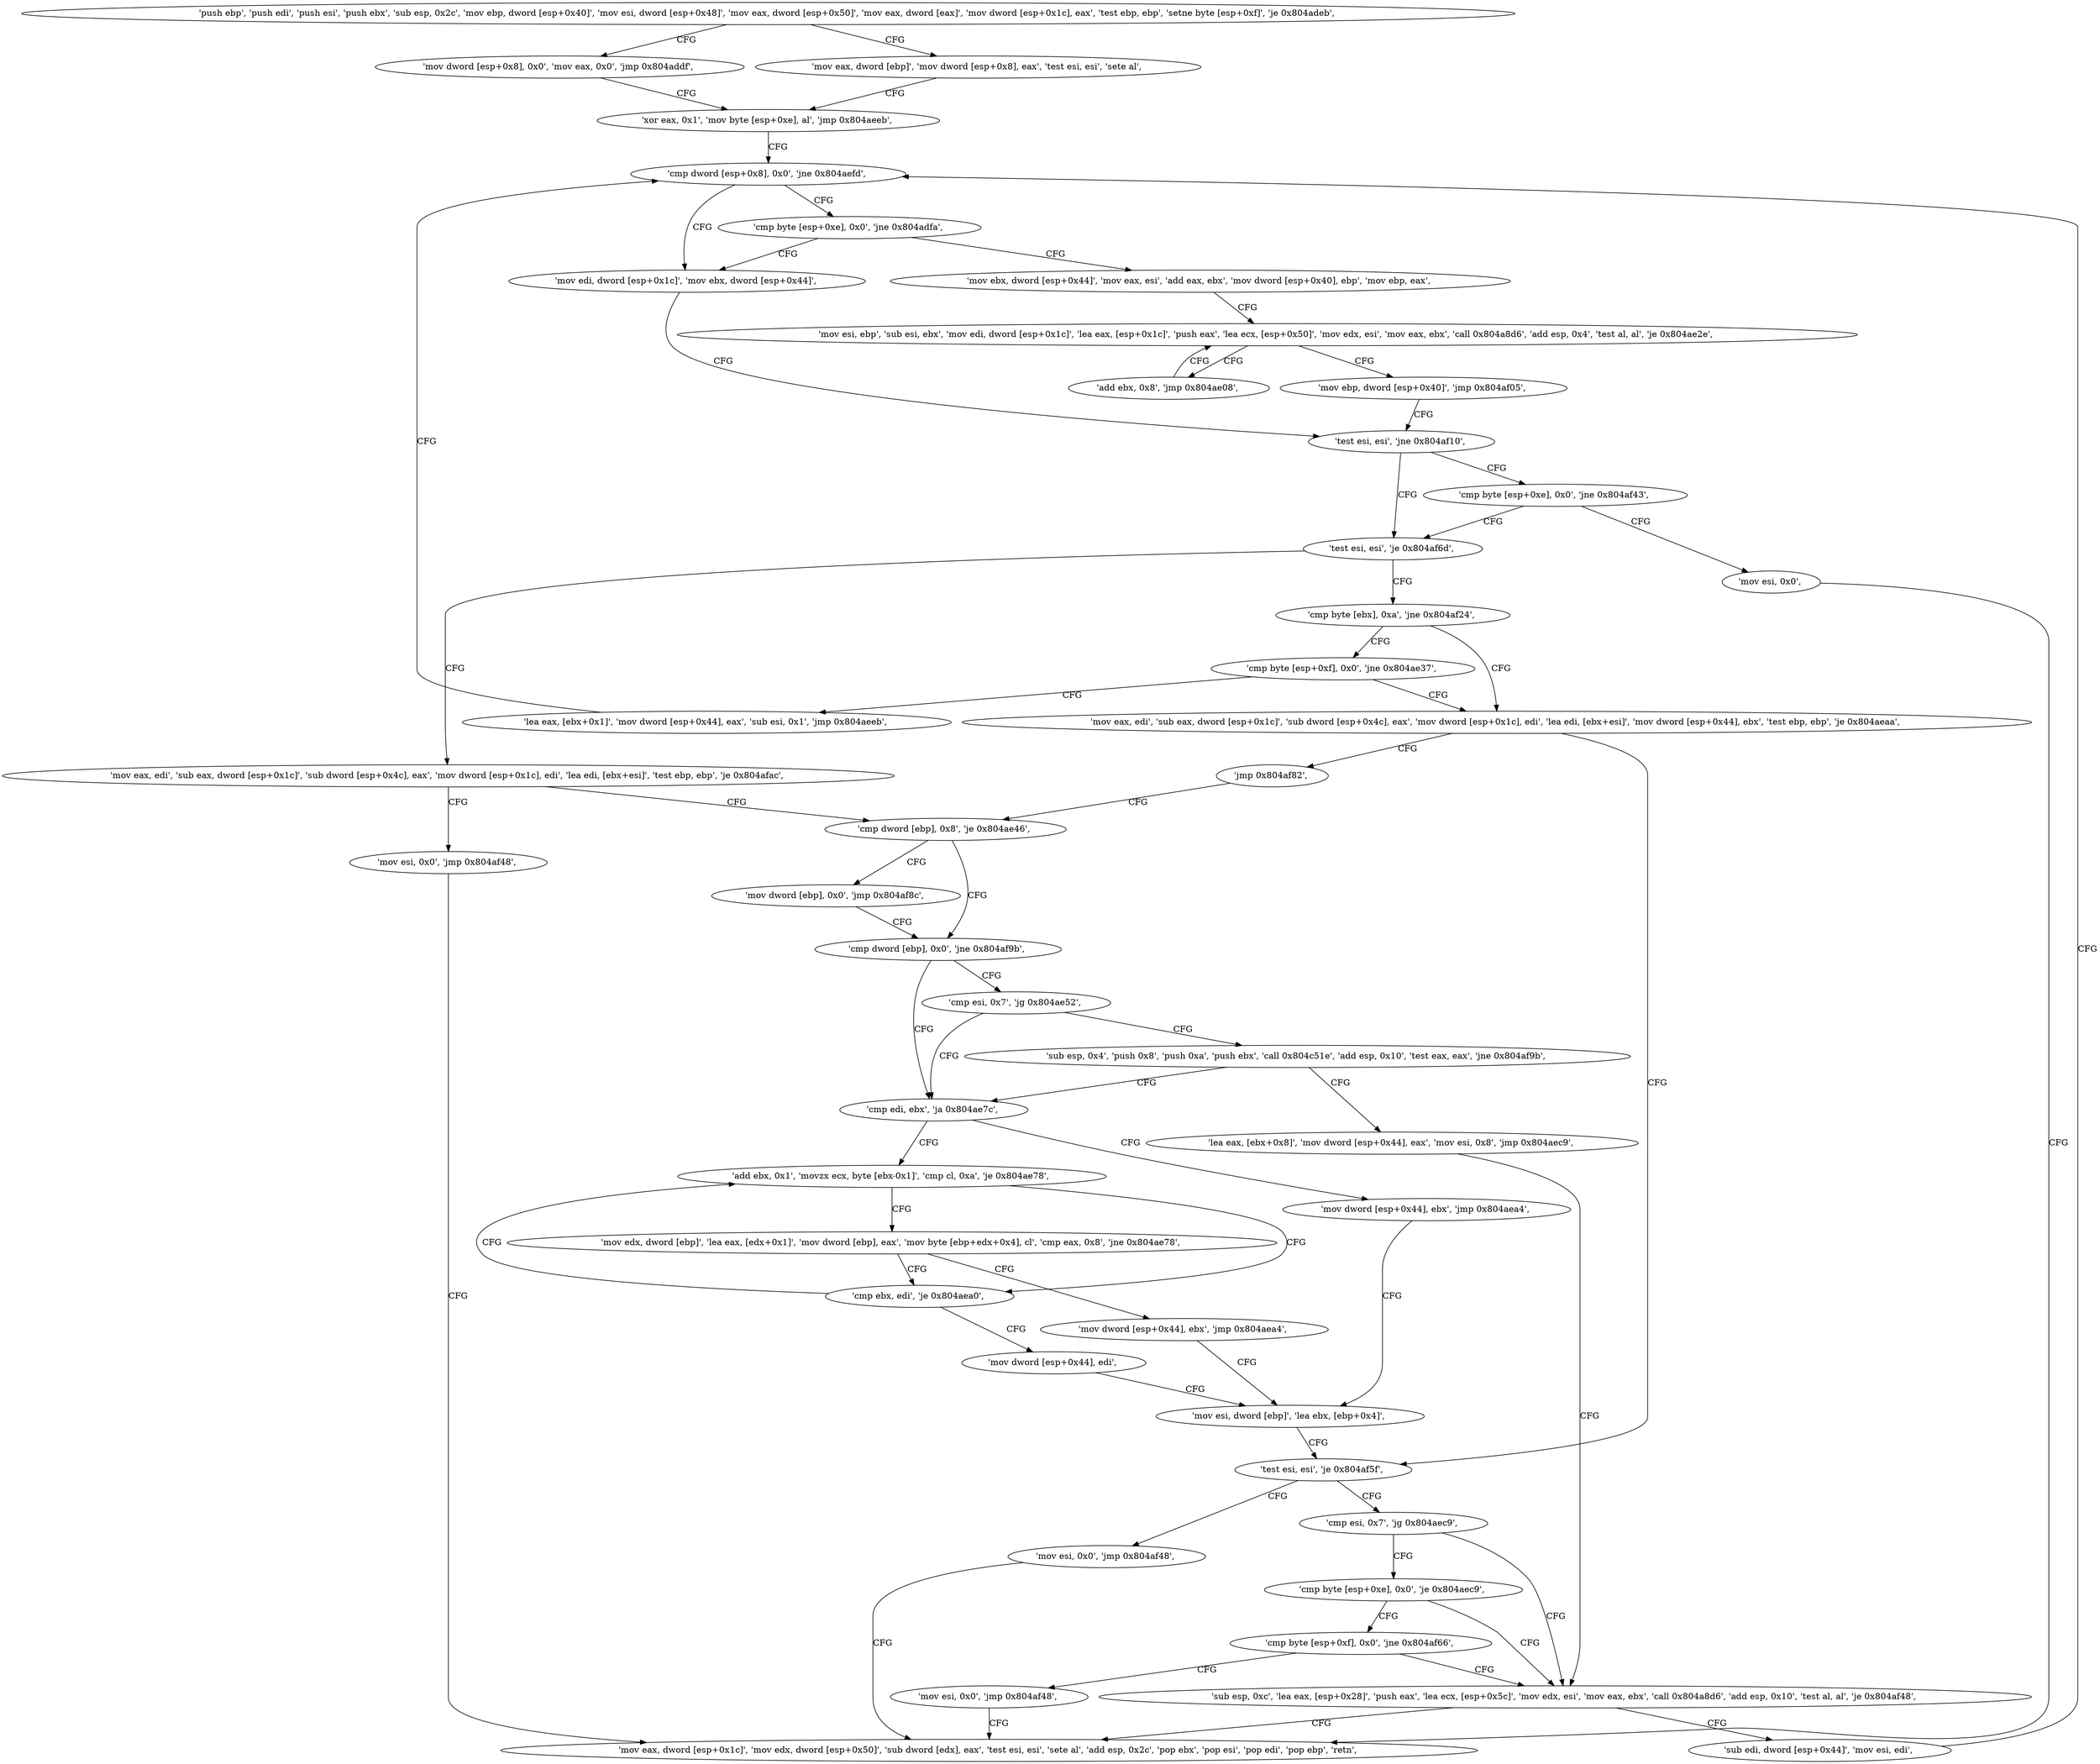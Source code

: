 digraph "func" {
"134524337" [label = "'push ebp', 'push edi', 'push esi', 'push ebx', 'sub esp, 0x2c', 'mov ebp, dword [esp+0x40]', 'mov esi, dword [esp+0x48]', 'mov eax, dword [esp+0x50]', 'mov eax, dword [eax]', 'mov dword [esp+0x1c], eax', 'test ebp, ebp', 'setne byte [esp+0xf]', 'je 0x804adeb', " ]
"134524395" [label = "'mov dword [esp+0x8], 0x0', 'mov eax, 0x0', 'jmp 0x804addf', " ]
"134524371" [label = "'mov eax, dword [ebp]', 'mov dword [esp+0x8], eax', 'test esi, esi', 'sete al', " ]
"134524383" [label = "'xor eax, 0x1', 'mov byte [esp+0xe], al', 'jmp 0x804aeeb', " ]
"134524651" [label = "'cmp dword [esp+0x8], 0x0', 'jne 0x804aefd', " ]
"134524669" [label = "'mov edi, dword [esp+0x1c]', 'mov ebx, dword [esp+0x44]', " ]
"134524658" [label = "'cmp byte [esp+0xe], 0x0', 'jne 0x804adfa', " ]
"134524677" [label = "'test esi, esi', 'jne 0x804af10', " ]
"134524410" [label = "'mov ebx, dword [esp+0x44]', 'mov eax, esi', 'add eax, ebx', 'mov dword [esp+0x40], ebp', 'mov ebp, eax', " ]
"134524688" [label = "'test esi, esi', 'je 0x804af6d', " ]
"134524781" [label = "'mov eax, edi', 'sub eax, dword [esp+0x1c]', 'sub dword [esp+0x4c], eax', 'mov dword [esp+0x1c], edi', 'lea edi, [ebx+esi]', 'test ebp, ebp', 'je 0x804afac', " ]
"134524692" [label = "'cmp byte [ebx], 0xa', 'jne 0x804af24', " ]
"134524681" [label = "'cmp byte [esp+0xe], 0x0', 'jne 0x804af43', " ]
"134524739" [label = "'mov esi, 0x0', " ]
"134524424" [label = "'mov esi, ebp', 'sub esi, ebx', 'mov edi, dword [esp+0x1c]', 'lea eax, [esp+0x1c]', 'push eax', 'lea ecx, [esp+0x50]', 'mov edx, esi', 'mov eax, ebx', 'call 0x804a8d6', 'add esp, 0x4', 'test al, al', 'je 0x804ae2e', " ]
"134524844" [label = "'mov esi, 0x0', 'jmp 0x804af48', " ]
"134524802" [label = "'cmp dword [ebp], 0x8', 'je 0x804ae46', " ]
"134524708" [label = "'mov eax, edi', 'sub eax, dword [esp+0x1c]', 'sub dword [esp+0x4c], eax', 'mov dword [esp+0x1c], edi', 'lea edi, [ebx+esi]', 'mov dword [esp+0x44], ebx', 'test ebp, ebp', 'je 0x804aeaa', " ]
"134524697" [label = "'cmp byte [esp+0xf], 0x0', 'jne 0x804ae37', " ]
"134524744" [label = "'mov eax, dword [esp+0x1c]', 'mov edx, dword [esp+0x50]', 'sub dword [edx], eax', 'test esi, esi', 'sete al', 'add esp, 0x2c', 'pop ebx', 'pop esi', 'pop edi', 'pop ebp', 'retn', " ]
"134524462" [label = "'mov ebp, dword [esp+0x40]', 'jmp 0x804af05', " ]
"134524457" [label = "'add ebx, 0x8', 'jmp 0x804ae08', " ]
"134524486" [label = "'mov dword [ebp], 0x0', 'jmp 0x804af8c', " ]
"134524812" [label = "'cmp dword [ebp], 0x0', 'jne 0x804af9b', " ]
"134524586" [label = "'test esi, esi', 'je 0x804af5f', " ]
"134524737" [label = "'jmp 0x804af82', " ]
"134524471" [label = "'lea eax, [ebx+0x1]', 'mov dword [esp+0x44], eax', 'sub esi, 0x1', 'jmp 0x804aeeb', " ]
"134524827" [label = "'cmp edi, ebx', 'ja 0x804ae7c', " ]
"134524818" [label = "'cmp esi, 0x7', 'jg 0x804ae52', " ]
"134524767" [label = "'mov esi, 0x0', 'jmp 0x804af48', " ]
"134524594" [label = "'cmp esi, 0x7', 'jg 0x804aec9', " ]
"134524540" [label = "'add ebx, 0x1', 'movzx ecx, byte [ebx-0x1]', 'cmp cl, 0xa', 'je 0x804ae78', " ]
"134524835" [label = "'mov dword [esp+0x44], ebx', 'jmp 0x804aea4', " ]
"134524498" [label = "'sub esp, 0x4', 'push 0x8', 'push 0xa', 'push ebx', 'call 0x804c51e', 'add esp, 0x10', 'test eax, eax', 'jne 0x804af9b', " ]
"134524617" [label = "'sub esp, 0xc', 'lea eax, [esp+0x28]', 'push eax', 'lea ecx, [esp+0x5c]', 'mov edx, esi', 'mov eax, ebx', 'call 0x804a8d6', 'add esp, 0x10', 'test al, al', 'je 0x804af48', " ]
"134524599" [label = "'cmp byte [esp+0xe], 0x0', 'je 0x804aec9', " ]
"134524536" [label = "'cmp ebx, edi', 'je 0x804aea0', " ]
"134524552" [label = "'mov edx, dword [ebp]', 'lea eax, [edx+0x1]', 'mov dword [ebp], eax', 'mov byte [ebp+edx+0x4], cl', 'cmp eax, 0x8', 'jne 0x804ae78', " ]
"134524580" [label = "'mov esi, dword [ebp]', 'lea ebx, [ebp+0x4]', " ]
"134524522" [label = "'lea eax, [ebx+0x8]', 'mov dword [esp+0x44], eax', 'mov esi, 0x8', 'jmp 0x804aec9', " ]
"134524645" [label = "'sub edi, dword [esp+0x44]', 'mov esi, edi', " ]
"134524606" [label = "'cmp byte [esp+0xf], 0x0', 'jne 0x804af66', " ]
"134524576" [label = "'mov dword [esp+0x44], edi', " ]
"134524570" [label = "'mov dword [esp+0x44], ebx', 'jmp 0x804aea4', " ]
"134524774" [label = "'mov esi, 0x0', 'jmp 0x804af48', " ]
"134524337" -> "134524395" [ label = "CFG" ]
"134524337" -> "134524371" [ label = "CFG" ]
"134524395" -> "134524383" [ label = "CFG" ]
"134524371" -> "134524383" [ label = "CFG" ]
"134524383" -> "134524651" [ label = "CFG" ]
"134524651" -> "134524669" [ label = "CFG" ]
"134524651" -> "134524658" [ label = "CFG" ]
"134524669" -> "134524677" [ label = "CFG" ]
"134524658" -> "134524410" [ label = "CFG" ]
"134524658" -> "134524669" [ label = "CFG" ]
"134524677" -> "134524688" [ label = "CFG" ]
"134524677" -> "134524681" [ label = "CFG" ]
"134524410" -> "134524424" [ label = "CFG" ]
"134524688" -> "134524781" [ label = "CFG" ]
"134524688" -> "134524692" [ label = "CFG" ]
"134524781" -> "134524844" [ label = "CFG" ]
"134524781" -> "134524802" [ label = "CFG" ]
"134524692" -> "134524708" [ label = "CFG" ]
"134524692" -> "134524697" [ label = "CFG" ]
"134524681" -> "134524739" [ label = "CFG" ]
"134524681" -> "134524688" [ label = "CFG" ]
"134524739" -> "134524744" [ label = "CFG" ]
"134524424" -> "134524462" [ label = "CFG" ]
"134524424" -> "134524457" [ label = "CFG" ]
"134524844" -> "134524744" [ label = "CFG" ]
"134524802" -> "134524486" [ label = "CFG" ]
"134524802" -> "134524812" [ label = "CFG" ]
"134524708" -> "134524586" [ label = "CFG" ]
"134524708" -> "134524737" [ label = "CFG" ]
"134524697" -> "134524471" [ label = "CFG" ]
"134524697" -> "134524708" [ label = "CFG" ]
"134524462" -> "134524677" [ label = "CFG" ]
"134524457" -> "134524424" [ label = "CFG" ]
"134524486" -> "134524812" [ label = "CFG" ]
"134524812" -> "134524827" [ label = "CFG" ]
"134524812" -> "134524818" [ label = "CFG" ]
"134524586" -> "134524767" [ label = "CFG" ]
"134524586" -> "134524594" [ label = "CFG" ]
"134524737" -> "134524802" [ label = "CFG" ]
"134524471" -> "134524651" [ label = "CFG" ]
"134524827" -> "134524540" [ label = "CFG" ]
"134524827" -> "134524835" [ label = "CFG" ]
"134524818" -> "134524498" [ label = "CFG" ]
"134524818" -> "134524827" [ label = "CFG" ]
"134524767" -> "134524744" [ label = "CFG" ]
"134524594" -> "134524617" [ label = "CFG" ]
"134524594" -> "134524599" [ label = "CFG" ]
"134524540" -> "134524536" [ label = "CFG" ]
"134524540" -> "134524552" [ label = "CFG" ]
"134524835" -> "134524580" [ label = "CFG" ]
"134524498" -> "134524827" [ label = "CFG" ]
"134524498" -> "134524522" [ label = "CFG" ]
"134524617" -> "134524744" [ label = "CFG" ]
"134524617" -> "134524645" [ label = "CFG" ]
"134524599" -> "134524617" [ label = "CFG" ]
"134524599" -> "134524606" [ label = "CFG" ]
"134524536" -> "134524576" [ label = "CFG" ]
"134524536" -> "134524540" [ label = "CFG" ]
"134524552" -> "134524536" [ label = "CFG" ]
"134524552" -> "134524570" [ label = "CFG" ]
"134524580" -> "134524586" [ label = "CFG" ]
"134524522" -> "134524617" [ label = "CFG" ]
"134524645" -> "134524651" [ label = "CFG" ]
"134524606" -> "134524774" [ label = "CFG" ]
"134524606" -> "134524617" [ label = "CFG" ]
"134524576" -> "134524580" [ label = "CFG" ]
"134524570" -> "134524580" [ label = "CFG" ]
"134524774" -> "134524744" [ label = "CFG" ]
}
